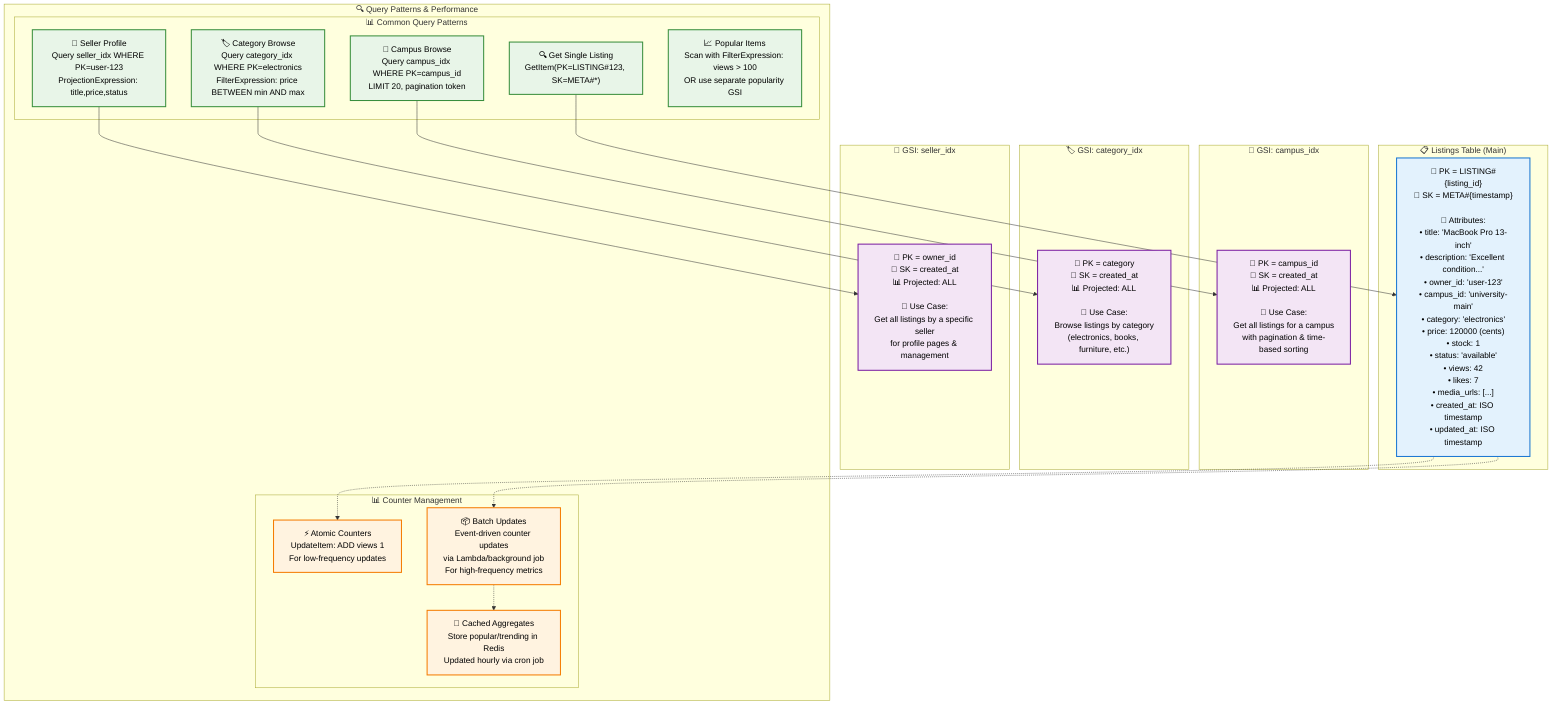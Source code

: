 %% DynamoDB Listings access pattern (PK/SK + GSIs)
flowchart TB
    subgraph MainTable["📋 Listings Table (Main)"]
        direction TB
        Item["🔑 PK = LISTING#{listing_id}<br/>🔑 SK = META#{timestamp}<br/><br/>📝 Attributes:<br/>• title: 'MacBook Pro 13-inch'<br/>• description: 'Excellent condition...'<br/>• owner_id: 'user-123'<br/>• campus_id: 'university-main'<br/>• category: 'electronics'<br/>• price: 120000 (cents)<br/>• stock: 1<br/>• status: 'available'<br/>• views: 42<br/>• likes: 7<br/>• media_urls: [...]<br/>• created_at: ISO timestamp<br/>• updated_at: ISO timestamp"]
    end

    subgraph GSI1["🏫 GSI: campus_idx"]
        direction TB
        G1["🔑 PK = campus_id<br/>🔑 SK = created_at<br/>📊 Projected: ALL<br/><br/>🎯 Use Case:<br/>Get all listings for a campus<br/>with pagination & time-based sorting"]
    end

    subgraph GSI2["🏷️ GSI: category_idx"]
        G2["🔑 PK = category<br/>🔑 SK = created_at<br/>📊 Projected: ALL<br/><br/>🎯 Use Case:<br/>Browse listings by category<br/>(electronics, books, furniture, etc.)"]
    end

    subgraph GSI3["👤 GSI: seller_idx"]
        G3["🔑 PK = owner_id<br/>🔑 SK = created_at<br/>📊 Projected: ALL<br/><br/>🎯 Use Case:<br/>Get all listings by a specific seller<br/>for profile pages & management"]
    end

    subgraph AccessPatterns["🔍 Query Patterns & Performance"]
        direction TB
        
        subgraph Queries["📊 Common Query Patterns"]
            Q1["🔍 Get Single Listing<br/>GetItem(PK=LISTING#123, SK=META#*)"]
            Q2["🏫 Campus Browse<br/>Query campus_idx WHERE PK=campus_id<br/>LIMIT 20, pagination token"]
            Q3["🏷️ Category Browse<br/>Query category_idx WHERE PK=electronics<br/>FilterExpression: price BETWEEN min AND max"]
            Q4["👤 Seller Profile<br/>Query seller_idx WHERE PK=user-123<br/>ProjectionExpression: title,price,status"]
            Q5["📈 Popular Items<br/>Scan with FilterExpression: views > 100<br/>OR use separate popularity GSI"]
        end
        
        subgraph Counters["📊 Counter Management"]
            C1["⚡ Atomic Counters<br/>UpdateItem: ADD views 1<br/>For low-frequency updates"]
            C2["📦 Batch Updates<br/>Event-driven counter updates<br/>via Lambda/background job<br/>For high-frequency metrics"]
            C3["🚀 Cached Aggregates<br/>Store popular/trending in Redis<br/>Updated hourly via cron job"]
        end
    end

    %% Query flow connections
    Q1 --> Item
    Q2 --> G1
    Q3 --> G2  
    Q4 --> G3

    %% Counter update flows
    Item -.-> C1
    Item -.-> C2
    C2 -.-> C3

    %% Styling
    classDef table fill:#e3f2fd,stroke:#1976d2,stroke-width:2px,color:#000;
    classDef gsi fill:#f3e5f5,stroke:#7b1fa2,stroke-width:2px,color:#000;
    classDef query fill:#e8f5e8,stroke:#388e3c,stroke-width:2px,color:#000;
    classDef counter fill:#fff3e0,stroke:#f57c00,stroke-width:2px,color:#000;
    
    class Item table;
    class G1,G2,G3 gsi;
    class Q1,Q2,Q3,Q4,Q5 query;
    class C1,C2,C3 counter;